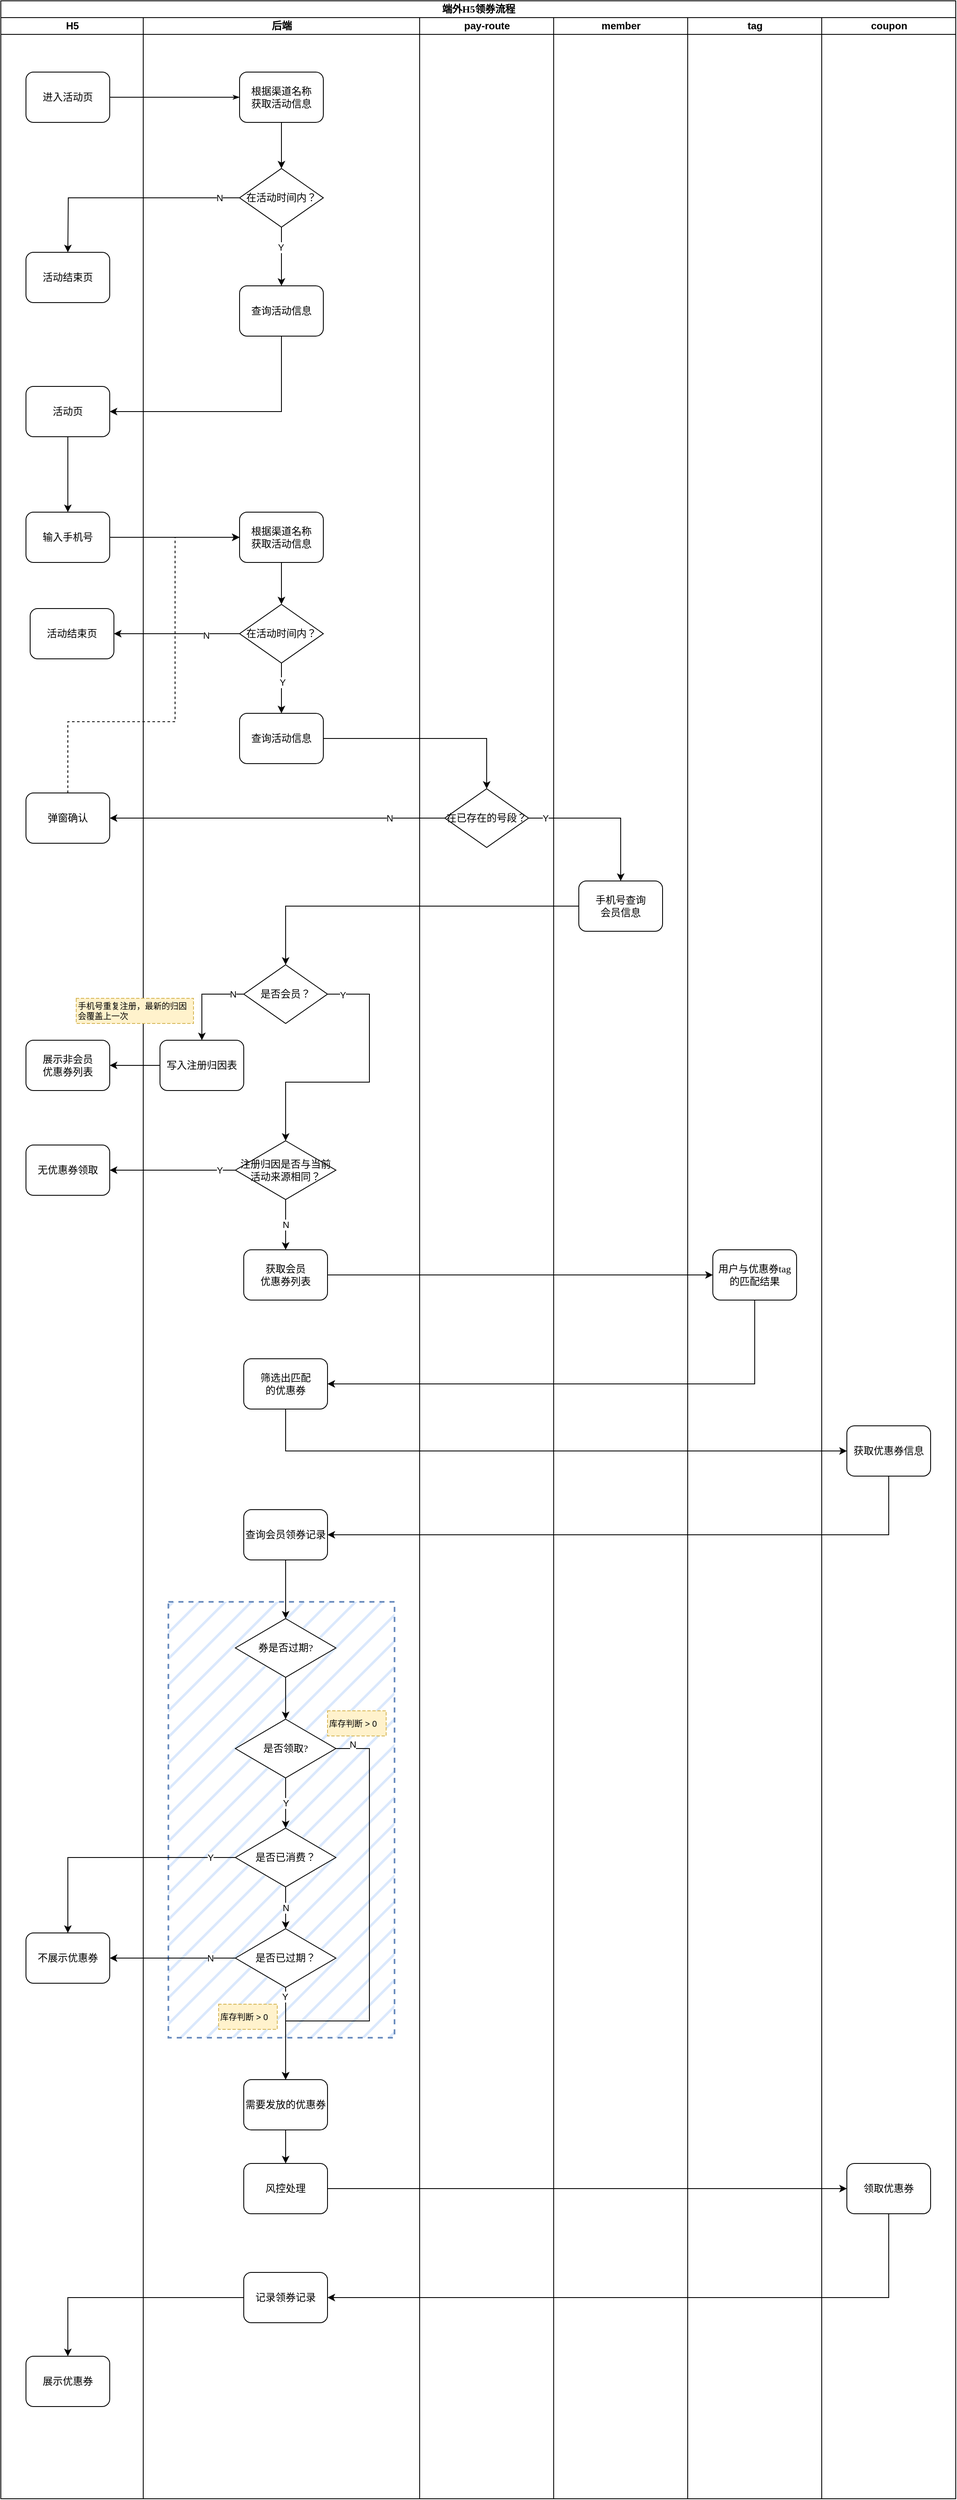 <mxfile version="21.3.5" type="github">
  <diagram name="Page-1" id="74e2e168-ea6b-b213-b513-2b3c1d86103e">
    <mxGraphModel dx="1434" dy="789" grid="1" gridSize="10" guides="1" tooltips="1" connect="1" arrows="1" fold="1" page="1" pageScale="1" pageWidth="160000" pageHeight="160000" background="none" math="0" shadow="0">
      <root>
        <mxCell id="0" />
        <mxCell id="1" parent="0" />
        <mxCell id="77e6c97f196da883-1" value="端外H5领券流程" style="swimlane;html=1;childLayout=stackLayout;startSize=20;rounded=0;shadow=0;labelBackgroundColor=none;strokeWidth=1;fontFamily=Verdana;fontSize=12;align=center;" parent="1" vertex="1">
          <mxGeometry x="50" y="70" width="1140" height="2980" as="geometry" />
        </mxCell>
        <mxCell id="77e6c97f196da883-2" value="H5" style="swimlane;html=1;startSize=20;" parent="77e6c97f196da883-1" vertex="1">
          <mxGeometry y="20" width="170" height="2960" as="geometry" />
        </mxCell>
        <mxCell id="9SKa9nKK3dsIrpfNm831-12" value="进入活动页" style="rounded=1;whiteSpace=wrap;html=1;shadow=0;labelBackgroundColor=none;strokeWidth=1;fontFamily=Verdana;fontSize=12;align=center;" vertex="1" parent="77e6c97f196da883-2">
          <mxGeometry x="30" y="65" width="100" height="60" as="geometry" />
        </mxCell>
        <mxCell id="9SKa9nKK3dsIrpfNm831-13" value="活动结束页" style="rounded=1;whiteSpace=wrap;html=1;shadow=0;labelBackgroundColor=none;strokeWidth=1;fontFamily=Verdana;fontSize=12;align=center;" vertex="1" parent="77e6c97f196da883-2">
          <mxGeometry x="30" y="280" width="100" height="60" as="geometry" />
        </mxCell>
        <mxCell id="9SKa9nKK3dsIrpfNm831-17" value="输入手机号" style="rounded=1;whiteSpace=wrap;html=1;shadow=0;labelBackgroundColor=none;strokeWidth=1;fontFamily=Verdana;fontSize=12;align=center;" vertex="1" parent="77e6c97f196da883-2">
          <mxGeometry x="30" y="590" width="100" height="60" as="geometry" />
        </mxCell>
        <mxCell id="9SKa9nKK3dsIrpfNm831-30" value="弹窗确认" style="rounded=1;whiteSpace=wrap;html=1;shadow=0;labelBackgroundColor=none;strokeWidth=1;fontFamily=Verdana;fontSize=12;align=center;" vertex="1" parent="77e6c97f196da883-2">
          <mxGeometry x="30" y="925" width="100" height="60" as="geometry" />
        </mxCell>
        <mxCell id="9SKa9nKK3dsIrpfNm831-52" value="展示非会员&lt;br&gt;优惠券列表" style="rounded=1;whiteSpace=wrap;html=1;shadow=0;labelBackgroundColor=none;strokeWidth=1;fontFamily=Verdana;fontSize=12;align=center;" vertex="1" parent="77e6c97f196da883-2">
          <mxGeometry x="30" y="1220" width="100" height="60" as="geometry" />
        </mxCell>
        <mxCell id="9SKa9nKK3dsIrpfNm831-63" value="无优惠券领取" style="rounded=1;whiteSpace=wrap;html=1;shadow=0;labelBackgroundColor=none;strokeWidth=1;fontFamily=Verdana;fontSize=12;align=center;" vertex="1" parent="77e6c97f196da883-2">
          <mxGeometry x="30" y="1345" width="100" height="60" as="geometry" />
        </mxCell>
        <mxCell id="9SKa9nKK3dsIrpfNm831-161" value="不展示优惠券" style="rounded=1;whiteSpace=wrap;html=1;shadow=0;labelBackgroundColor=none;strokeWidth=1;fontFamily=Verdana;fontSize=12;align=center;" vertex="1" parent="77e6c97f196da883-2">
          <mxGeometry x="30" y="2285" width="100" height="60" as="geometry" />
        </mxCell>
        <mxCell id="9SKa9nKK3dsIrpfNm831-165" value="活动结束页" style="rounded=1;whiteSpace=wrap;html=1;shadow=0;labelBackgroundColor=none;strokeWidth=1;fontFamily=Verdana;fontSize=12;align=center;" vertex="1" parent="77e6c97f196da883-2">
          <mxGeometry x="35" y="705" width="100" height="60" as="geometry" />
        </mxCell>
        <mxCell id="9SKa9nKK3dsIrpfNm831-187" value="展示优惠券" style="rounded=1;whiteSpace=wrap;html=1;shadow=0;labelBackgroundColor=none;strokeWidth=1;fontFamily=Verdana;fontSize=12;align=center;" vertex="1" parent="77e6c97f196da883-2">
          <mxGeometry x="30" y="2790" width="100" height="60" as="geometry" />
        </mxCell>
        <mxCell id="9SKa9nKK3dsIrpfNm831-14" value="活动页" style="rounded=1;whiteSpace=wrap;html=1;shadow=0;labelBackgroundColor=none;strokeWidth=1;fontFamily=Verdana;fontSize=12;align=center;" vertex="1" parent="77e6c97f196da883-2">
          <mxGeometry x="30" y="440" width="100" height="60" as="geometry" />
        </mxCell>
        <mxCell id="9SKa9nKK3dsIrpfNm831-29" value="" style="edgeStyle=orthogonalEdgeStyle;rounded=0;orthogonalLoop=1;jettySize=auto;html=1;" edge="1" parent="77e6c97f196da883-2" source="9SKa9nKK3dsIrpfNm831-14" target="9SKa9nKK3dsIrpfNm831-17">
          <mxGeometry relative="1" as="geometry" />
        </mxCell>
        <mxCell id="77e6c97f196da883-26" style="edgeStyle=orthogonalEdgeStyle;rounded=1;html=1;labelBackgroundColor=none;startArrow=none;startFill=0;startSize=5;endArrow=classicThin;endFill=1;endSize=5;jettySize=auto;orthogonalLoop=1;strokeWidth=1;fontFamily=Verdana;fontSize=8;exitX=1;exitY=0.5;exitDx=0;exitDy=0;" parent="77e6c97f196da883-1" source="9SKa9nKK3dsIrpfNm831-12" target="77e6c97f196da883-11" edge="1">
          <mxGeometry relative="1" as="geometry">
            <mxPoint x="120" y="115" as="sourcePoint" />
          </mxGeometry>
        </mxCell>
        <mxCell id="77e6c97f196da883-3" value="后端" style="swimlane;html=1;startSize=20;" parent="77e6c97f196da883-1" vertex="1">
          <mxGeometry x="170" y="20" width="330" height="2960" as="geometry" />
        </mxCell>
        <mxCell id="9SKa9nKK3dsIrpfNm831-163" value="" style="rounded=0;whiteSpace=wrap;html=1;dashed=1;fillStyle=hatch;arcSize=100;fillColor=#dae8fc;strokeColor=#6c8ebf;strokeWidth=2;" vertex="1" parent="77e6c97f196da883-3">
          <mxGeometry x="30" y="1890" width="270" height="520" as="geometry" />
        </mxCell>
        <mxCell id="9SKa9nKK3dsIrpfNm831-3" value="" style="edgeStyle=orthogonalEdgeStyle;rounded=0;orthogonalLoop=1;jettySize=auto;html=1;" edge="1" parent="77e6c97f196da883-3" source="77e6c97f196da883-11" target="9SKa9nKK3dsIrpfNm831-2">
          <mxGeometry relative="1" as="geometry" />
        </mxCell>
        <mxCell id="77e6c97f196da883-11" value="根据渠道名称&lt;br&gt;获取活动信息" style="rounded=1;whiteSpace=wrap;html=1;shadow=0;labelBackgroundColor=none;strokeWidth=1;fontFamily=Verdana;fontSize=12;align=center;" parent="77e6c97f196da883-3" vertex="1">
          <mxGeometry x="115" y="65" width="100" height="60" as="geometry" />
        </mxCell>
        <mxCell id="9SKa9nKK3dsIrpfNm831-2" value="在活动时间内？" style="rhombus;whiteSpace=wrap;html=1;rounded=0;shadow=0;labelBackgroundColor=none;strokeWidth=1;fontFamily=Verdana;fontSize=12;align=center;" vertex="1" parent="77e6c97f196da883-3">
          <mxGeometry x="115" y="180" width="100" height="70" as="geometry" />
        </mxCell>
        <mxCell id="9SKa9nKK3dsIrpfNm831-26" value="" style="edgeStyle=orthogonalEdgeStyle;rounded=0;orthogonalLoop=1;jettySize=auto;html=1;" edge="1" parent="77e6c97f196da883-3" source="9SKa9nKK3dsIrpfNm831-18" target="9SKa9nKK3dsIrpfNm831-19">
          <mxGeometry relative="1" as="geometry" />
        </mxCell>
        <mxCell id="9SKa9nKK3dsIrpfNm831-18" value="根据渠道名称&lt;br&gt;获取活动信息" style="rounded=1;whiteSpace=wrap;html=1;shadow=0;labelBackgroundColor=none;strokeWidth=1;fontFamily=Verdana;fontSize=12;align=center;" vertex="1" parent="77e6c97f196da883-3">
          <mxGeometry x="115" y="590" width="100" height="60" as="geometry" />
        </mxCell>
        <mxCell id="9SKa9nKK3dsIrpfNm831-27" value="" style="edgeStyle=orthogonalEdgeStyle;rounded=0;orthogonalLoop=1;jettySize=auto;html=1;" edge="1" parent="77e6c97f196da883-3" source="9SKa9nKK3dsIrpfNm831-19" target="9SKa9nKK3dsIrpfNm831-22">
          <mxGeometry relative="1" as="geometry" />
        </mxCell>
        <mxCell id="9SKa9nKK3dsIrpfNm831-168" value="Y" style="edgeLabel;html=1;align=center;verticalAlign=middle;resizable=0;points=[];" vertex="1" connectable="0" parent="9SKa9nKK3dsIrpfNm831-27">
          <mxGeometry x="-0.233" y="1" relative="1" as="geometry">
            <mxPoint as="offset" />
          </mxGeometry>
        </mxCell>
        <mxCell id="9SKa9nKK3dsIrpfNm831-19" value="在活动时间内？" style="rhombus;whiteSpace=wrap;html=1;rounded=0;shadow=0;labelBackgroundColor=none;strokeWidth=1;fontFamily=Verdana;fontSize=12;align=center;" vertex="1" parent="77e6c97f196da883-3">
          <mxGeometry x="115" y="700" width="100" height="70" as="geometry" />
        </mxCell>
        <mxCell id="9SKa9nKK3dsIrpfNm831-22" value="查询活动信息" style="rounded=1;whiteSpace=wrap;html=1;shadow=0;labelBackgroundColor=none;strokeWidth=1;fontFamily=Verdana;fontSize=12;align=center;" vertex="1" parent="77e6c97f196da883-3">
          <mxGeometry x="115" y="830" width="100" height="60" as="geometry" />
        </mxCell>
        <mxCell id="9SKa9nKK3dsIrpfNm831-8" value="查询活动信息" style="rounded=1;whiteSpace=wrap;html=1;shadow=0;labelBackgroundColor=none;strokeWidth=1;fontFamily=Verdana;fontSize=12;align=center;" vertex="1" parent="77e6c97f196da883-3">
          <mxGeometry x="115" y="320" width="100" height="60" as="geometry" />
        </mxCell>
        <mxCell id="9SKa9nKK3dsIrpfNm831-16" style="edgeStyle=orthogonalEdgeStyle;rounded=0;orthogonalLoop=1;jettySize=auto;html=1;" edge="1" parent="77e6c97f196da883-3" source="9SKa9nKK3dsIrpfNm831-2" target="9SKa9nKK3dsIrpfNm831-8">
          <mxGeometry relative="1" as="geometry" />
        </mxCell>
        <mxCell id="9SKa9nKK3dsIrpfNm831-169" value="Y" style="edgeLabel;html=1;align=center;verticalAlign=middle;resizable=0;points=[];" vertex="1" connectable="0" parent="9SKa9nKK3dsIrpfNm831-16">
          <mxGeometry x="-0.314" y="-1" relative="1" as="geometry">
            <mxPoint as="offset" />
          </mxGeometry>
        </mxCell>
        <mxCell id="9SKa9nKK3dsIrpfNm831-51" style="edgeStyle=orthogonalEdgeStyle;rounded=0;orthogonalLoop=1;jettySize=auto;html=1;exitX=0;exitY=0.5;exitDx=0;exitDy=0;" edge="1" parent="77e6c97f196da883-3" source="9SKa9nKK3dsIrpfNm831-48" target="9SKa9nKK3dsIrpfNm831-50">
          <mxGeometry relative="1" as="geometry" />
        </mxCell>
        <mxCell id="9SKa9nKK3dsIrpfNm831-54" value="N" style="edgeLabel;html=1;align=center;verticalAlign=middle;resizable=0;points=[];" vertex="1" connectable="0" parent="9SKa9nKK3dsIrpfNm831-51">
          <mxGeometry x="-0.751" relative="1" as="geometry">
            <mxPoint as="offset" />
          </mxGeometry>
        </mxCell>
        <mxCell id="9SKa9nKK3dsIrpfNm831-61" style="edgeStyle=orthogonalEdgeStyle;rounded=0;orthogonalLoop=1;jettySize=auto;html=1;entryX=0.5;entryY=0;entryDx=0;entryDy=0;exitX=1;exitY=0.5;exitDx=0;exitDy=0;" edge="1" parent="77e6c97f196da883-3" source="9SKa9nKK3dsIrpfNm831-48" target="9SKa9nKK3dsIrpfNm831-60">
          <mxGeometry relative="1" as="geometry">
            <Array as="points">
              <mxPoint x="270" y="1165" />
              <mxPoint x="270" y="1270" />
              <mxPoint x="170" y="1270" />
            </Array>
          </mxGeometry>
        </mxCell>
        <mxCell id="9SKa9nKK3dsIrpfNm831-72" value="Y" style="edgeLabel;html=1;align=center;verticalAlign=middle;resizable=0;points=[];" vertex="1" connectable="0" parent="9SKa9nKK3dsIrpfNm831-61">
          <mxGeometry x="-0.89" y="-1" relative="1" as="geometry">
            <mxPoint as="offset" />
          </mxGeometry>
        </mxCell>
        <mxCell id="9SKa9nKK3dsIrpfNm831-48" value="是否会员？" style="rhombus;whiteSpace=wrap;html=1;rounded=0;shadow=0;labelBackgroundColor=none;strokeWidth=1;fontFamily=Verdana;fontSize=12;align=center;" vertex="1" parent="77e6c97f196da883-3">
          <mxGeometry x="120" y="1130" width="100" height="70" as="geometry" />
        </mxCell>
        <mxCell id="9SKa9nKK3dsIrpfNm831-50" value="写入注册归因表" style="rounded=1;whiteSpace=wrap;html=1;shadow=0;labelBackgroundColor=none;strokeWidth=1;fontFamily=Verdana;fontSize=12;align=center;" vertex="1" parent="77e6c97f196da883-3">
          <mxGeometry x="20" y="1220" width="100" height="60" as="geometry" />
        </mxCell>
        <mxCell id="9SKa9nKK3dsIrpfNm831-58" value="手机号重复注册，最新的归因&lt;br style=&quot;font-size: 10px;&quot;&gt;会覆盖上一次" style="shape=partialRectangle;html=1;top=1;align=left;dashed=1;fontSize=10;fillColor=#fff2cc;strokeColor=#d6b656;" vertex="1" parent="77e6c97f196da883-3">
          <mxGeometry x="-80" y="1170" width="140" height="30" as="geometry" />
        </mxCell>
        <mxCell id="9SKa9nKK3dsIrpfNm831-67" value="N" style="edgeStyle=orthogonalEdgeStyle;rounded=0;orthogonalLoop=1;jettySize=auto;html=1;" edge="1" parent="77e6c97f196da883-3" source="9SKa9nKK3dsIrpfNm831-60" target="9SKa9nKK3dsIrpfNm831-66">
          <mxGeometry relative="1" as="geometry" />
        </mxCell>
        <mxCell id="9SKa9nKK3dsIrpfNm831-60" value="注册归因是否与当前活动来源相同？" style="rhombus;whiteSpace=wrap;html=1;rounded=0;shadow=0;labelBackgroundColor=none;strokeWidth=1;fontFamily=Verdana;fontSize=12;align=center;" vertex="1" parent="77e6c97f196da883-3">
          <mxGeometry x="110" y="1340" width="120" height="70" as="geometry" />
        </mxCell>
        <mxCell id="9SKa9nKK3dsIrpfNm831-66" value="获取会员&lt;br&gt;优惠券列表" style="rounded=1;whiteSpace=wrap;html=1;shadow=0;labelBackgroundColor=none;strokeWidth=1;fontFamily=Verdana;fontSize=12;align=center;" vertex="1" parent="77e6c97f196da883-3">
          <mxGeometry x="120" y="1470" width="100" height="60" as="geometry" />
        </mxCell>
        <mxCell id="9SKa9nKK3dsIrpfNm831-71" value="筛选出匹配&lt;br&gt;的优惠券" style="rounded=1;whiteSpace=wrap;html=1;shadow=0;labelBackgroundColor=none;strokeWidth=1;fontFamily=Verdana;fontSize=12;align=center;" vertex="1" parent="77e6c97f196da883-3">
          <mxGeometry x="120" y="1600" width="100" height="60" as="geometry" />
        </mxCell>
        <mxCell id="9SKa9nKK3dsIrpfNm831-136" value="" style="edgeStyle=orthogonalEdgeStyle;rounded=0;orthogonalLoop=1;jettySize=auto;html=1;" edge="1" parent="77e6c97f196da883-3" source="9SKa9nKK3dsIrpfNm831-134" target="9SKa9nKK3dsIrpfNm831-135">
          <mxGeometry relative="1" as="geometry" />
        </mxCell>
        <mxCell id="9SKa9nKK3dsIrpfNm831-134" value="查询会员领券记录" style="rounded=1;whiteSpace=wrap;html=1;shadow=0;labelBackgroundColor=none;strokeWidth=1;fontFamily=Verdana;fontSize=12;align=center;" vertex="1" parent="77e6c97f196da883-3">
          <mxGeometry x="120" y="1780" width="100" height="60" as="geometry" />
        </mxCell>
        <mxCell id="9SKa9nKK3dsIrpfNm831-140" value="" style="edgeStyle=orthogonalEdgeStyle;rounded=0;orthogonalLoop=1;jettySize=auto;html=1;" edge="1" parent="77e6c97f196da883-3" source="9SKa9nKK3dsIrpfNm831-135" target="9SKa9nKK3dsIrpfNm831-138">
          <mxGeometry relative="1" as="geometry" />
        </mxCell>
        <mxCell id="9SKa9nKK3dsIrpfNm831-135" value="券是否过期?" style="rhombus;whiteSpace=wrap;html=1;rounded=0;shadow=0;labelBackgroundColor=none;strokeWidth=1;fontFamily=Verdana;fontSize=12;align=center;" vertex="1" parent="77e6c97f196da883-3">
          <mxGeometry x="110" y="1910" width="120" height="70" as="geometry" />
        </mxCell>
        <mxCell id="9SKa9nKK3dsIrpfNm831-147" value="Y" style="edgeStyle=orthogonalEdgeStyle;rounded=0;orthogonalLoop=1;jettySize=auto;html=1;" edge="1" parent="77e6c97f196da883-3" source="9SKa9nKK3dsIrpfNm831-138" target="9SKa9nKK3dsIrpfNm831-146">
          <mxGeometry relative="1" as="geometry" />
        </mxCell>
        <mxCell id="9SKa9nKK3dsIrpfNm831-138" value="是否领取?" style="rhombus;whiteSpace=wrap;html=1;rounded=0;shadow=0;labelBackgroundColor=none;strokeWidth=1;fontFamily=Verdana;fontSize=12;align=center;" vertex="1" parent="77e6c97f196da883-3">
          <mxGeometry x="110" y="2030" width="120" height="70" as="geometry" />
        </mxCell>
        <mxCell id="9SKa9nKK3dsIrpfNm831-144" value="库存判断 &amp;gt; 0" style="shape=partialRectangle;html=1;top=1;align=left;dashed=1;fontSize=10;fillColor=#fff2cc;strokeColor=#d6b656;" vertex="1" parent="77e6c97f196da883-3">
          <mxGeometry x="220" y="2020" width="70" height="30" as="geometry" />
        </mxCell>
        <mxCell id="9SKa9nKK3dsIrpfNm831-153" value="N" style="edgeStyle=orthogonalEdgeStyle;rounded=0;orthogonalLoop=1;jettySize=auto;html=1;" edge="1" parent="77e6c97f196da883-3" source="9SKa9nKK3dsIrpfNm831-146" target="9SKa9nKK3dsIrpfNm831-152">
          <mxGeometry relative="1" as="geometry" />
        </mxCell>
        <mxCell id="9SKa9nKK3dsIrpfNm831-146" value="是否已消费？" style="rhombus;whiteSpace=wrap;html=1;rounded=0;shadow=0;labelBackgroundColor=none;strokeWidth=1;fontFamily=Verdana;fontSize=12;align=center;" vertex="1" parent="77e6c97f196da883-3">
          <mxGeometry x="110" y="2160" width="120" height="70" as="geometry" />
        </mxCell>
        <mxCell id="9SKa9nKK3dsIrpfNm831-152" value="是否已过期？" style="rhombus;whiteSpace=wrap;html=1;rounded=0;shadow=0;labelBackgroundColor=none;strokeWidth=1;fontFamily=Verdana;fontSize=12;align=center;" vertex="1" parent="77e6c97f196da883-3">
          <mxGeometry x="110" y="2280" width="120" height="70" as="geometry" />
        </mxCell>
        <mxCell id="9SKa9nKK3dsIrpfNm831-159" value="库存判断 &amp;gt; 0" style="shape=partialRectangle;html=1;top=1;align=left;dashed=1;fontSize=10;fillColor=#fff2cc;strokeColor=#d6b656;" vertex="1" parent="77e6c97f196da883-3">
          <mxGeometry x="90" y="2370" width="70" height="30" as="geometry" />
        </mxCell>
        <mxCell id="9SKa9nKK3dsIrpfNm831-182" value="" style="edgeStyle=orthogonalEdgeStyle;rounded=0;orthogonalLoop=1;jettySize=auto;html=1;" edge="1" parent="77e6c97f196da883-3" source="9SKa9nKK3dsIrpfNm831-148" target="9SKa9nKK3dsIrpfNm831-181">
          <mxGeometry relative="1" as="geometry" />
        </mxCell>
        <mxCell id="9SKa9nKK3dsIrpfNm831-148" value="需要发放的优惠券" style="rounded=1;whiteSpace=wrap;html=1;shadow=0;labelBackgroundColor=none;strokeWidth=1;fontFamily=Verdana;fontSize=12;align=center;" vertex="1" parent="77e6c97f196da883-3">
          <mxGeometry x="120" y="2460" width="100" height="60" as="geometry" />
        </mxCell>
        <mxCell id="9SKa9nKK3dsIrpfNm831-142" style="edgeStyle=orthogonalEdgeStyle;rounded=0;orthogonalLoop=1;jettySize=auto;html=1;entryX=0.5;entryY=0;entryDx=0;entryDy=0;" edge="1" parent="77e6c97f196da883-3" source="9SKa9nKK3dsIrpfNm831-138" target="9SKa9nKK3dsIrpfNm831-148">
          <mxGeometry relative="1" as="geometry">
            <mxPoint x="-35" y="2065" as="targetPoint" />
            <Array as="points">
              <mxPoint x="270" y="2065" />
              <mxPoint x="270" y="2390" />
              <mxPoint x="170" y="2390" />
            </Array>
          </mxGeometry>
        </mxCell>
        <mxCell id="9SKa9nKK3dsIrpfNm831-145" value="N" style="edgeLabel;html=1;align=center;verticalAlign=middle;resizable=0;points=[];" vertex="1" connectable="0" parent="9SKa9nKK3dsIrpfNm831-142">
          <mxGeometry x="-0.614" y="3" relative="1" as="geometry">
            <mxPoint x="-23" y="-69" as="offset" />
          </mxGeometry>
        </mxCell>
        <mxCell id="9SKa9nKK3dsIrpfNm831-178" style="edgeStyle=orthogonalEdgeStyle;rounded=0;orthogonalLoop=1;jettySize=auto;html=1;" edge="1" parent="77e6c97f196da883-3" source="9SKa9nKK3dsIrpfNm831-152" target="9SKa9nKK3dsIrpfNm831-148">
          <mxGeometry relative="1" as="geometry" />
        </mxCell>
        <mxCell id="9SKa9nKK3dsIrpfNm831-179" value="Y" style="edgeLabel;html=1;align=center;verticalAlign=middle;resizable=0;points=[];" vertex="1" connectable="0" parent="9SKa9nKK3dsIrpfNm831-178">
          <mxGeometry x="-0.773" y="2" relative="1" as="geometry">
            <mxPoint x="-3" y="-2" as="offset" />
          </mxGeometry>
        </mxCell>
        <mxCell id="9SKa9nKK3dsIrpfNm831-181" value="风控处理" style="rounded=1;whiteSpace=wrap;html=1;shadow=0;labelBackgroundColor=none;strokeWidth=1;fontFamily=Verdana;fontSize=12;align=center;" vertex="1" parent="77e6c97f196da883-3">
          <mxGeometry x="120" y="2560" width="100" height="60" as="geometry" />
        </mxCell>
        <mxCell id="9SKa9nKK3dsIrpfNm831-185" value="记录领券记录" style="rounded=1;whiteSpace=wrap;html=1;shadow=0;labelBackgroundColor=none;strokeWidth=1;fontFamily=Verdana;fontSize=12;align=center;" vertex="1" parent="77e6c97f196da883-3">
          <mxGeometry x="120" y="2690" width="100" height="60" as="geometry" />
        </mxCell>
        <mxCell id="77e6c97f196da883-4" value="pay-route" style="swimlane;html=1;startSize=20;" parent="77e6c97f196da883-1" vertex="1">
          <mxGeometry x="500" y="20" width="160" height="2960" as="geometry" />
        </mxCell>
        <mxCell id="9SKa9nKK3dsIrpfNm831-24" value="在已存在的号段？" style="rhombus;whiteSpace=wrap;html=1;rounded=0;shadow=0;labelBackgroundColor=none;strokeWidth=1;fontFamily=Verdana;fontSize=12;align=center;" vertex="1" parent="77e6c97f196da883-4">
          <mxGeometry x="30" y="920" width="100" height="70" as="geometry" />
        </mxCell>
        <mxCell id="77e6c97f196da883-5" value="member" style="swimlane;html=1;startSize=20;" parent="77e6c97f196da883-1" vertex="1">
          <mxGeometry x="660" y="20" width="160" height="2960" as="geometry" />
        </mxCell>
        <mxCell id="9SKa9nKK3dsIrpfNm831-46" value="手机号查询&lt;br&gt;会员信息" style="rounded=1;whiteSpace=wrap;html=1;shadow=0;labelBackgroundColor=none;strokeWidth=1;fontFamily=Verdana;fontSize=12;align=center;" vertex="1" parent="77e6c97f196da883-5">
          <mxGeometry x="30" y="1030" width="100" height="60" as="geometry" />
        </mxCell>
        <mxCell id="9SKa9nKK3dsIrpfNm831-5" style="edgeStyle=orthogonalEdgeStyle;rounded=0;orthogonalLoop=1;jettySize=auto;html=1;" edge="1" parent="77e6c97f196da883-1" source="9SKa9nKK3dsIrpfNm831-2">
          <mxGeometry relative="1" as="geometry">
            <mxPoint x="80" y="300" as="targetPoint" />
          </mxGeometry>
        </mxCell>
        <mxCell id="9SKa9nKK3dsIrpfNm831-9" value="N" style="edgeLabel;html=1;align=center;verticalAlign=middle;resizable=0;points=[];" vertex="1" connectable="0" parent="9SKa9nKK3dsIrpfNm831-5">
          <mxGeometry x="-0.877" y="-1" relative="1" as="geometry">
            <mxPoint x="-8" y="1" as="offset" />
          </mxGeometry>
        </mxCell>
        <mxCell id="9SKa9nKK3dsIrpfNm831-25" value="" style="edgeStyle=orthogonalEdgeStyle;rounded=0;orthogonalLoop=1;jettySize=auto;html=1;" edge="1" parent="77e6c97f196da883-1" source="9SKa9nKK3dsIrpfNm831-17" target="9SKa9nKK3dsIrpfNm831-18">
          <mxGeometry relative="1" as="geometry" />
        </mxCell>
        <mxCell id="9SKa9nKK3dsIrpfNm831-28" style="edgeStyle=orthogonalEdgeStyle;rounded=0;orthogonalLoop=1;jettySize=auto;html=1;" edge="1" parent="77e6c97f196da883-1" source="9SKa9nKK3dsIrpfNm831-22" target="9SKa9nKK3dsIrpfNm831-24">
          <mxGeometry relative="1" as="geometry" />
        </mxCell>
        <mxCell id="9SKa9nKK3dsIrpfNm831-31" style="edgeStyle=orthogonalEdgeStyle;rounded=0;orthogonalLoop=1;jettySize=auto;html=1;entryX=1;entryY=0.5;entryDx=0;entryDy=0;" edge="1" parent="77e6c97f196da883-1" source="9SKa9nKK3dsIrpfNm831-24" target="9SKa9nKK3dsIrpfNm831-30">
          <mxGeometry relative="1" as="geometry" />
        </mxCell>
        <mxCell id="9SKa9nKK3dsIrpfNm831-32" value="N" style="edgeLabel;html=1;align=center;verticalAlign=middle;resizable=0;points=[];" vertex="1" connectable="0" parent="9SKa9nKK3dsIrpfNm831-31">
          <mxGeometry x="-0.482" y="3" relative="1" as="geometry">
            <mxPoint x="37" y="-3" as="offset" />
          </mxGeometry>
        </mxCell>
        <mxCell id="9SKa9nKK3dsIrpfNm831-47" style="edgeStyle=orthogonalEdgeStyle;rounded=0;orthogonalLoop=1;jettySize=auto;html=1;" edge="1" parent="77e6c97f196da883-1" source="9SKa9nKK3dsIrpfNm831-24" target="9SKa9nKK3dsIrpfNm831-46">
          <mxGeometry relative="1" as="geometry" />
        </mxCell>
        <mxCell id="9SKa9nKK3dsIrpfNm831-170" value="Y" style="edgeLabel;html=1;align=center;verticalAlign=middle;resizable=0;points=[];" vertex="1" connectable="0" parent="9SKa9nKK3dsIrpfNm831-47">
          <mxGeometry x="-0.784" relative="1" as="geometry">
            <mxPoint as="offset" />
          </mxGeometry>
        </mxCell>
        <mxCell id="9SKa9nKK3dsIrpfNm831-49" style="edgeStyle=orthogonalEdgeStyle;rounded=0;orthogonalLoop=1;jettySize=auto;html=1;entryX=0.5;entryY=0;entryDx=0;entryDy=0;" edge="1" parent="77e6c97f196da883-1" source="9SKa9nKK3dsIrpfNm831-46" target="9SKa9nKK3dsIrpfNm831-48">
          <mxGeometry relative="1" as="geometry" />
        </mxCell>
        <mxCell id="77e6c97f196da883-7" value="tag" style="swimlane;html=1;startSize=20;" parent="77e6c97f196da883-1" vertex="1">
          <mxGeometry x="820" y="20" width="160" height="2960" as="geometry" />
        </mxCell>
        <mxCell id="9SKa9nKK3dsIrpfNm831-70" value="用户与优惠券tag的匹配结果" style="rounded=1;whiteSpace=wrap;html=1;shadow=0;labelBackgroundColor=none;strokeWidth=1;fontFamily=Verdana;fontSize=12;align=center;" vertex="1" parent="77e6c97f196da883-7">
          <mxGeometry x="30" y="1470" width="100" height="60" as="geometry" />
        </mxCell>
        <mxCell id="9SKa9nKK3dsIrpfNm831-53" value="" style="edgeStyle=orthogonalEdgeStyle;rounded=0;orthogonalLoop=1;jettySize=auto;html=1;" edge="1" parent="77e6c97f196da883-1" source="9SKa9nKK3dsIrpfNm831-50" target="9SKa9nKK3dsIrpfNm831-52">
          <mxGeometry relative="1" as="geometry" />
        </mxCell>
        <mxCell id="9SKa9nKK3dsIrpfNm831-64" style="edgeStyle=orthogonalEdgeStyle;rounded=0;orthogonalLoop=1;jettySize=auto;html=1;entryX=1;entryY=0.5;entryDx=0;entryDy=0;" edge="1" parent="77e6c97f196da883-1" source="9SKa9nKK3dsIrpfNm831-60" target="9SKa9nKK3dsIrpfNm831-63">
          <mxGeometry relative="1" as="geometry" />
        </mxCell>
        <mxCell id="9SKa9nKK3dsIrpfNm831-65" value="Y" style="edgeLabel;html=1;align=center;verticalAlign=middle;resizable=0;points=[];" vertex="1" connectable="0" parent="9SKa9nKK3dsIrpfNm831-64">
          <mxGeometry x="-0.746" relative="1" as="geometry">
            <mxPoint as="offset" />
          </mxGeometry>
        </mxCell>
        <mxCell id="9SKa9nKK3dsIrpfNm831-69" value="" style="edgeStyle=orthogonalEdgeStyle;rounded=0;orthogonalLoop=1;jettySize=auto;html=1;" edge="1" parent="77e6c97f196da883-1" source="9SKa9nKK3dsIrpfNm831-66" target="9SKa9nKK3dsIrpfNm831-70">
          <mxGeometry relative="1" as="geometry">
            <mxPoint x="470" y="1580" as="targetPoint" />
          </mxGeometry>
        </mxCell>
        <mxCell id="9SKa9nKK3dsIrpfNm831-73" style="edgeStyle=orthogonalEdgeStyle;rounded=0;orthogonalLoop=1;jettySize=auto;html=1;entryX=1;entryY=0.5;entryDx=0;entryDy=0;" edge="1" parent="77e6c97f196da883-1" source="9SKa9nKK3dsIrpfNm831-70" target="9SKa9nKK3dsIrpfNm831-71">
          <mxGeometry relative="1" as="geometry">
            <Array as="points">
              <mxPoint x="900" y="1650" />
            </Array>
          </mxGeometry>
        </mxCell>
        <mxCell id="9SKa9nKK3dsIrpfNm831-74" value="coupon" style="swimlane;html=1;startSize=20;" vertex="1" parent="77e6c97f196da883-1">
          <mxGeometry x="980" y="20" width="160" height="2960" as="geometry" />
        </mxCell>
        <mxCell id="9SKa9nKK3dsIrpfNm831-75" value="获取优惠券信息" style="rounded=1;whiteSpace=wrap;html=1;shadow=0;labelBackgroundColor=none;strokeWidth=1;fontFamily=Verdana;fontSize=12;align=center;" vertex="1" parent="9SKa9nKK3dsIrpfNm831-74">
          <mxGeometry x="30" y="1680" width="100" height="60" as="geometry" />
        </mxCell>
        <mxCell id="9SKa9nKK3dsIrpfNm831-183" value="领取优惠券" style="rounded=1;whiteSpace=wrap;html=1;shadow=0;labelBackgroundColor=none;strokeWidth=1;fontFamily=Verdana;fontSize=12;align=center;" vertex="1" parent="9SKa9nKK3dsIrpfNm831-74">
          <mxGeometry x="30" y="2560" width="100" height="60" as="geometry" />
        </mxCell>
        <mxCell id="9SKa9nKK3dsIrpfNm831-77" style="edgeStyle=orthogonalEdgeStyle;rounded=0;orthogonalLoop=1;jettySize=auto;html=1;exitX=0.5;exitY=1;exitDx=0;exitDy=0;entryX=0;entryY=0.5;entryDx=0;entryDy=0;" edge="1" parent="77e6c97f196da883-1" source="9SKa9nKK3dsIrpfNm831-71" target="9SKa9nKK3dsIrpfNm831-75">
          <mxGeometry relative="1" as="geometry" />
        </mxCell>
        <mxCell id="9SKa9nKK3dsIrpfNm831-137" style="edgeStyle=orthogonalEdgeStyle;rounded=0;orthogonalLoop=1;jettySize=auto;html=1;entryX=1;entryY=0.5;entryDx=0;entryDy=0;exitX=0.5;exitY=1;exitDx=0;exitDy=0;" edge="1" parent="77e6c97f196da883-1" source="9SKa9nKK3dsIrpfNm831-75" target="9SKa9nKK3dsIrpfNm831-134">
          <mxGeometry relative="1" as="geometry" />
        </mxCell>
        <mxCell id="9SKa9nKK3dsIrpfNm831-166" style="edgeStyle=orthogonalEdgeStyle;rounded=0;orthogonalLoop=1;jettySize=auto;html=1;" edge="1" parent="77e6c97f196da883-1" source="9SKa9nKK3dsIrpfNm831-19" target="9SKa9nKK3dsIrpfNm831-165">
          <mxGeometry relative="1" as="geometry" />
        </mxCell>
        <mxCell id="9SKa9nKK3dsIrpfNm831-167" value="N" style="edgeLabel;html=1;align=center;verticalAlign=middle;resizable=0;points=[];" vertex="1" connectable="0" parent="9SKa9nKK3dsIrpfNm831-166">
          <mxGeometry x="-0.467" y="2" relative="1" as="geometry">
            <mxPoint as="offset" />
          </mxGeometry>
        </mxCell>
        <mxCell id="9SKa9nKK3dsIrpfNm831-171" style="edgeStyle=orthogonalEdgeStyle;rounded=0;orthogonalLoop=1;jettySize=auto;html=1;entryX=0;entryY=0.5;entryDx=0;entryDy=0;dashed=1;" edge="1" parent="77e6c97f196da883-1" source="9SKa9nKK3dsIrpfNm831-30" target="9SKa9nKK3dsIrpfNm831-18">
          <mxGeometry relative="1" as="geometry">
            <Array as="points">
              <mxPoint x="80" y="860" />
              <mxPoint x="208" y="860" />
              <mxPoint x="208" y="640" />
            </Array>
          </mxGeometry>
        </mxCell>
        <mxCell id="9SKa9nKK3dsIrpfNm831-173" style="edgeStyle=orthogonalEdgeStyle;rounded=0;orthogonalLoop=1;jettySize=auto;html=1;" edge="1" parent="77e6c97f196da883-1" target="9SKa9nKK3dsIrpfNm831-161">
          <mxGeometry relative="1" as="geometry">
            <mxPoint x="280" y="2215" as="sourcePoint" />
            <Array as="points">
              <mxPoint x="80" y="2215" />
            </Array>
          </mxGeometry>
        </mxCell>
        <mxCell id="9SKa9nKK3dsIrpfNm831-174" value="Y" style="edgeLabel;html=1;align=center;verticalAlign=middle;resizable=0;points=[];" vertex="1" connectable="0" parent="9SKa9nKK3dsIrpfNm831-173">
          <mxGeometry x="-0.839" relative="1" as="geometry">
            <mxPoint x="-7" as="offset" />
          </mxGeometry>
        </mxCell>
        <mxCell id="9SKa9nKK3dsIrpfNm831-175" style="edgeStyle=orthogonalEdgeStyle;rounded=0;orthogonalLoop=1;jettySize=auto;html=1;exitX=0;exitY=0.5;exitDx=0;exitDy=0;entryX=1;entryY=0.5;entryDx=0;entryDy=0;" edge="1" parent="77e6c97f196da883-1" source="9SKa9nKK3dsIrpfNm831-152" target="9SKa9nKK3dsIrpfNm831-161">
          <mxGeometry relative="1" as="geometry">
            <mxPoint x="110" y="2370" as="targetPoint" />
            <Array as="points" />
          </mxGeometry>
        </mxCell>
        <mxCell id="9SKa9nKK3dsIrpfNm831-176" value="N" style="edgeLabel;html=1;align=center;verticalAlign=middle;resizable=0;points=[];" vertex="1" connectable="0" parent="9SKa9nKK3dsIrpfNm831-175">
          <mxGeometry x="-0.879" y="1" relative="1" as="geometry">
            <mxPoint x="-21" y="-1" as="offset" />
          </mxGeometry>
        </mxCell>
        <mxCell id="9SKa9nKK3dsIrpfNm831-184" style="edgeStyle=orthogonalEdgeStyle;rounded=0;orthogonalLoop=1;jettySize=auto;html=1;" edge="1" parent="77e6c97f196da883-1" source="9SKa9nKK3dsIrpfNm831-181" target="9SKa9nKK3dsIrpfNm831-183">
          <mxGeometry relative="1" as="geometry" />
        </mxCell>
        <mxCell id="9SKa9nKK3dsIrpfNm831-186" style="edgeStyle=orthogonalEdgeStyle;rounded=0;orthogonalLoop=1;jettySize=auto;html=1;" edge="1" parent="77e6c97f196da883-1" source="9SKa9nKK3dsIrpfNm831-183" target="9SKa9nKK3dsIrpfNm831-185">
          <mxGeometry relative="1" as="geometry">
            <Array as="points">
              <mxPoint x="1060" y="2740" />
            </Array>
          </mxGeometry>
        </mxCell>
        <mxCell id="9SKa9nKK3dsIrpfNm831-188" style="edgeStyle=orthogonalEdgeStyle;rounded=0;orthogonalLoop=1;jettySize=auto;html=1;" edge="1" parent="77e6c97f196da883-1" source="9SKa9nKK3dsIrpfNm831-185" target="9SKa9nKK3dsIrpfNm831-187">
          <mxGeometry relative="1" as="geometry" />
        </mxCell>
        <mxCell id="9SKa9nKK3dsIrpfNm831-164" style="edgeStyle=orthogonalEdgeStyle;rounded=0;orthogonalLoop=1;jettySize=auto;html=1;entryX=1;entryY=0.5;entryDx=0;entryDy=0;" edge="1" parent="77e6c97f196da883-1" source="9SKa9nKK3dsIrpfNm831-8" target="9SKa9nKK3dsIrpfNm831-14">
          <mxGeometry relative="1" as="geometry">
            <Array as="points">
              <mxPoint x="335" y="490" />
            </Array>
          </mxGeometry>
        </mxCell>
      </root>
    </mxGraphModel>
  </diagram>
</mxfile>
